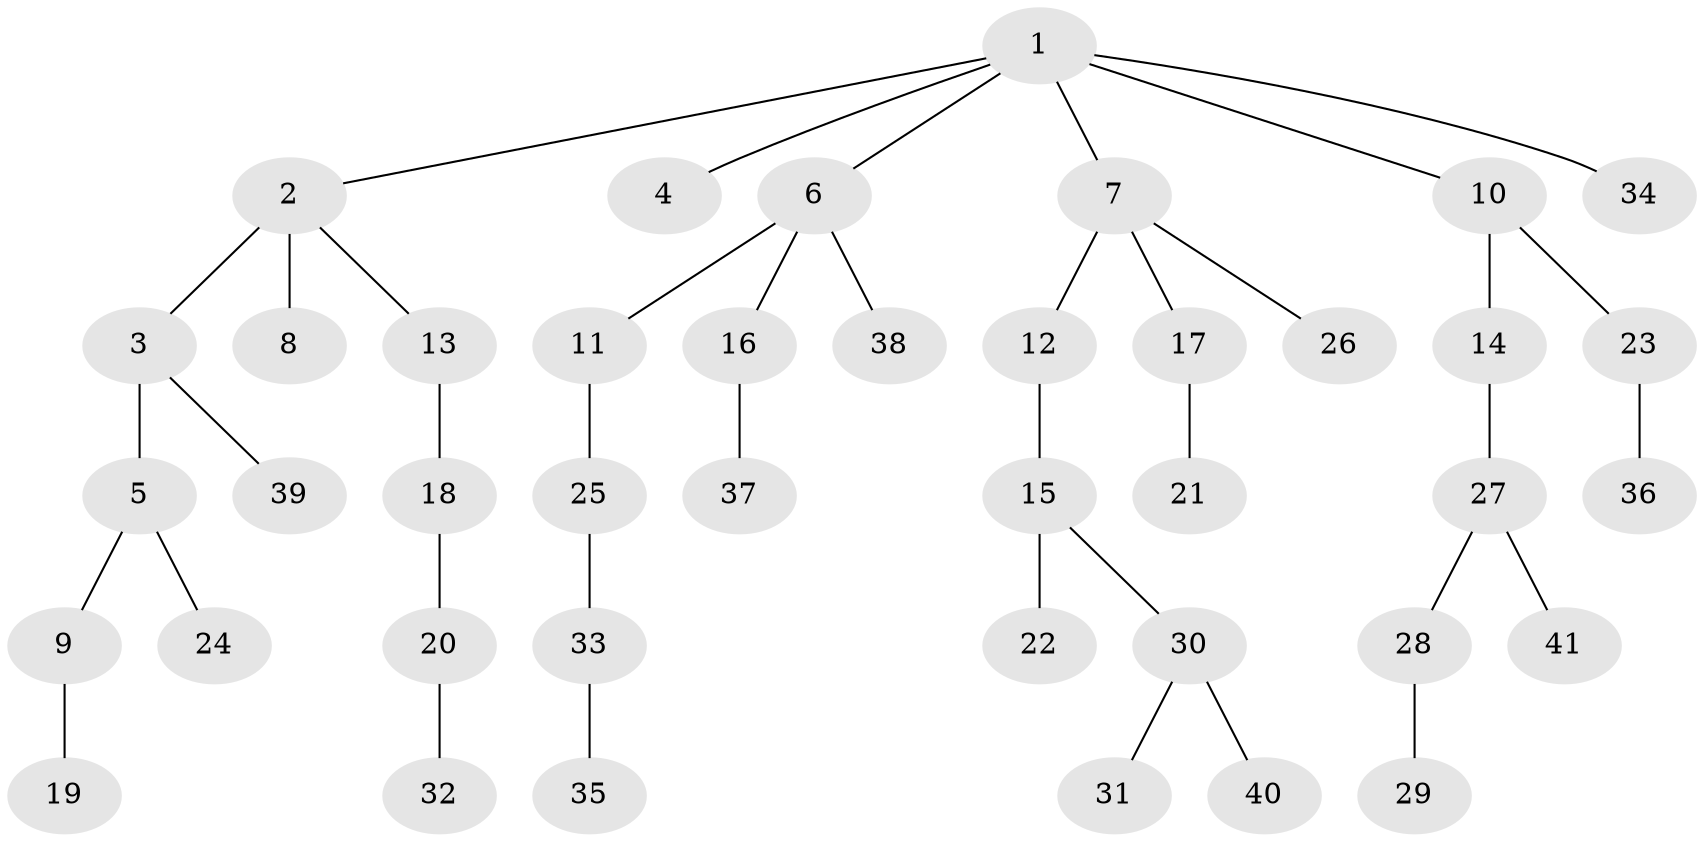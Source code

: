 // original degree distribution, {6: 0.012987012987012988, 4: 0.1038961038961039, 5: 0.025974025974025976, 2: 0.2597402597402597, 3: 0.11688311688311688, 1: 0.4805194805194805}
// Generated by graph-tools (version 1.1) at 2025/36/03/09/25 02:36:48]
// undirected, 41 vertices, 40 edges
graph export_dot {
graph [start="1"]
  node [color=gray90,style=filled];
  1;
  2;
  3;
  4;
  5;
  6;
  7;
  8;
  9;
  10;
  11;
  12;
  13;
  14;
  15;
  16;
  17;
  18;
  19;
  20;
  21;
  22;
  23;
  24;
  25;
  26;
  27;
  28;
  29;
  30;
  31;
  32;
  33;
  34;
  35;
  36;
  37;
  38;
  39;
  40;
  41;
  1 -- 2 [weight=1.0];
  1 -- 4 [weight=1.0];
  1 -- 6 [weight=1.0];
  1 -- 7 [weight=1.0];
  1 -- 10 [weight=1.0];
  1 -- 34 [weight=1.0];
  2 -- 3 [weight=1.0];
  2 -- 8 [weight=3.0];
  2 -- 13 [weight=1.0];
  3 -- 5 [weight=2.0];
  3 -- 39 [weight=1.0];
  5 -- 9 [weight=1.0];
  5 -- 24 [weight=1.0];
  6 -- 11 [weight=1.0];
  6 -- 16 [weight=2.0];
  6 -- 38 [weight=1.0];
  7 -- 12 [weight=1.0];
  7 -- 17 [weight=1.0];
  7 -- 26 [weight=1.0];
  9 -- 19 [weight=1.0];
  10 -- 14 [weight=2.0];
  10 -- 23 [weight=1.0];
  11 -- 25 [weight=1.0];
  12 -- 15 [weight=1.0];
  13 -- 18 [weight=1.0];
  14 -- 27 [weight=1.0];
  15 -- 22 [weight=2.0];
  15 -- 30 [weight=1.0];
  16 -- 37 [weight=1.0];
  17 -- 21 [weight=2.0];
  18 -- 20 [weight=1.0];
  20 -- 32 [weight=2.0];
  23 -- 36 [weight=1.0];
  25 -- 33 [weight=1.0];
  27 -- 28 [weight=1.0];
  27 -- 41 [weight=1.0];
  28 -- 29 [weight=1.0];
  30 -- 31 [weight=1.0];
  30 -- 40 [weight=1.0];
  33 -- 35 [weight=1.0];
}
